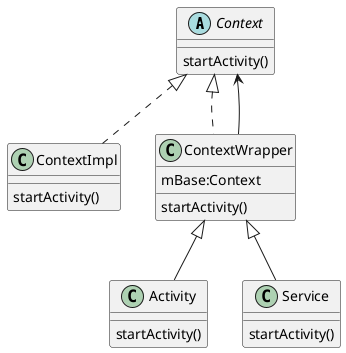 @startuml
abstract Context{
    startActivity()
}
class ContextImpl {
    startActivity()
}

Context <|.. ContextImpl

class ContextWrapper{
    mBase:Context
    startActivity()
}
class Activity{
    startActivity()
}
class Service{
    startActivity()
}

Context <|.. ContextWrapper
Context <-- ContextWrapper
ContextWrapper <|-- Activity
ContextWrapper <|-- Service

@enduml